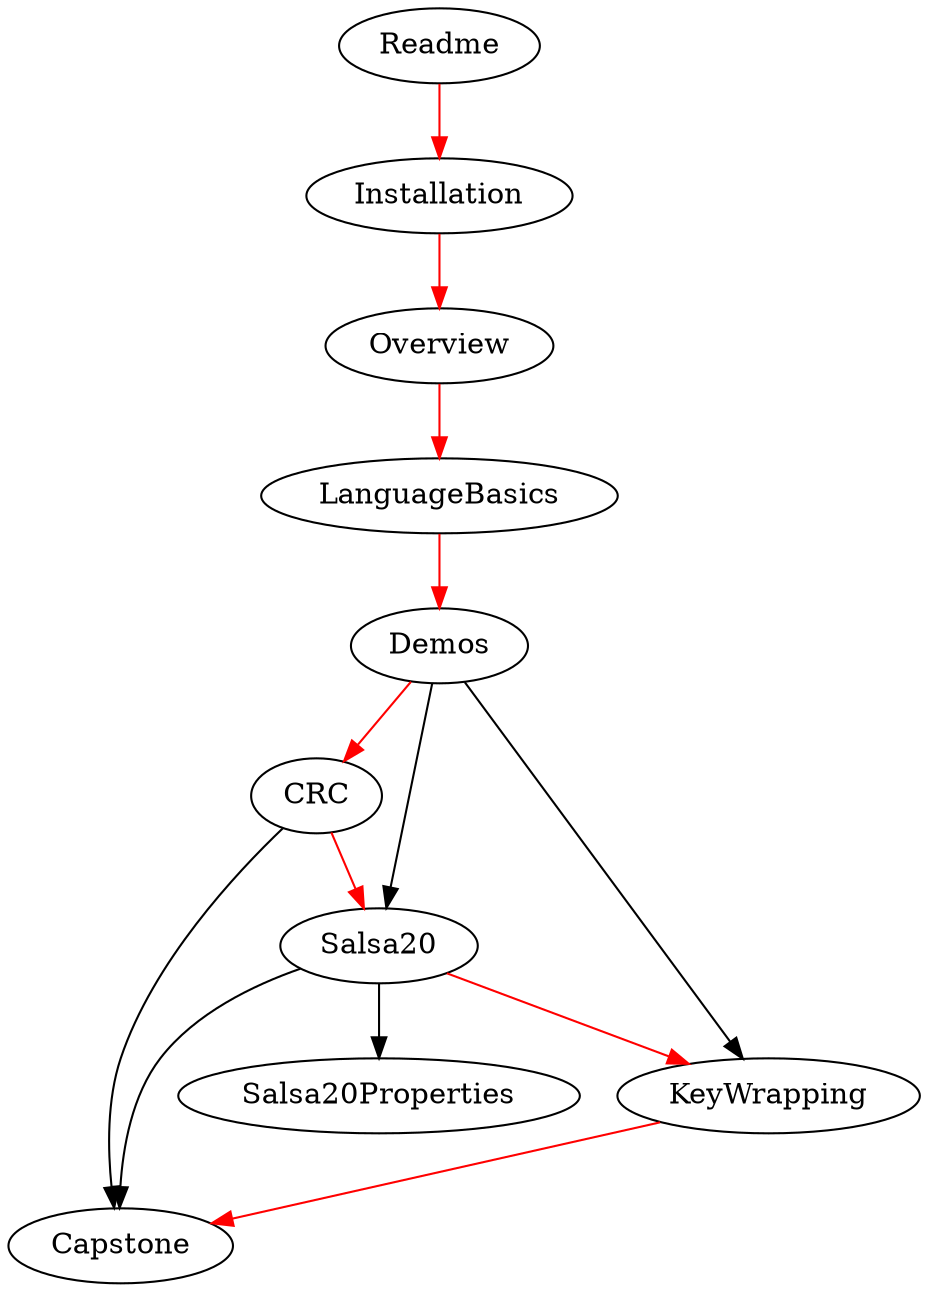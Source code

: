 digraph G {

  // Preliminary Material
  edge [color=red];
  Readme -> Installation;
  edge [color=red];
  Installation -> Overview;


  // Intro Material
  edge [color=red];
  Overview -> LanguageBasics;
  edge [color=red];
  LanguageBasics->Demos;  
  
  // Can do these in any order, but probably CRC -> Salsa20 -> KeyWrapping
  edge [color=red];
  Demos -> CRC;
  edge [color=black];
  Demos -> Salsa20;
  edge [color=black];
  Demos -> KeyWrapping
  edge [color=red];
  CRC -> Salsa20;
  edge [color=red];
  Salsa20 -> KeyWrapping;

  // Salsa20Properties 
  edge [color=black];
  Salsa20 -> Salsa20Properties;

  // Everything comes back together in the Capstone
  edge [color=black];
  CRC -> Capstone;
  edge [color=black];
  Salsa20 -> Capstone;
  edge [color=red];
  KeyWrapping -> Capstone;
}


